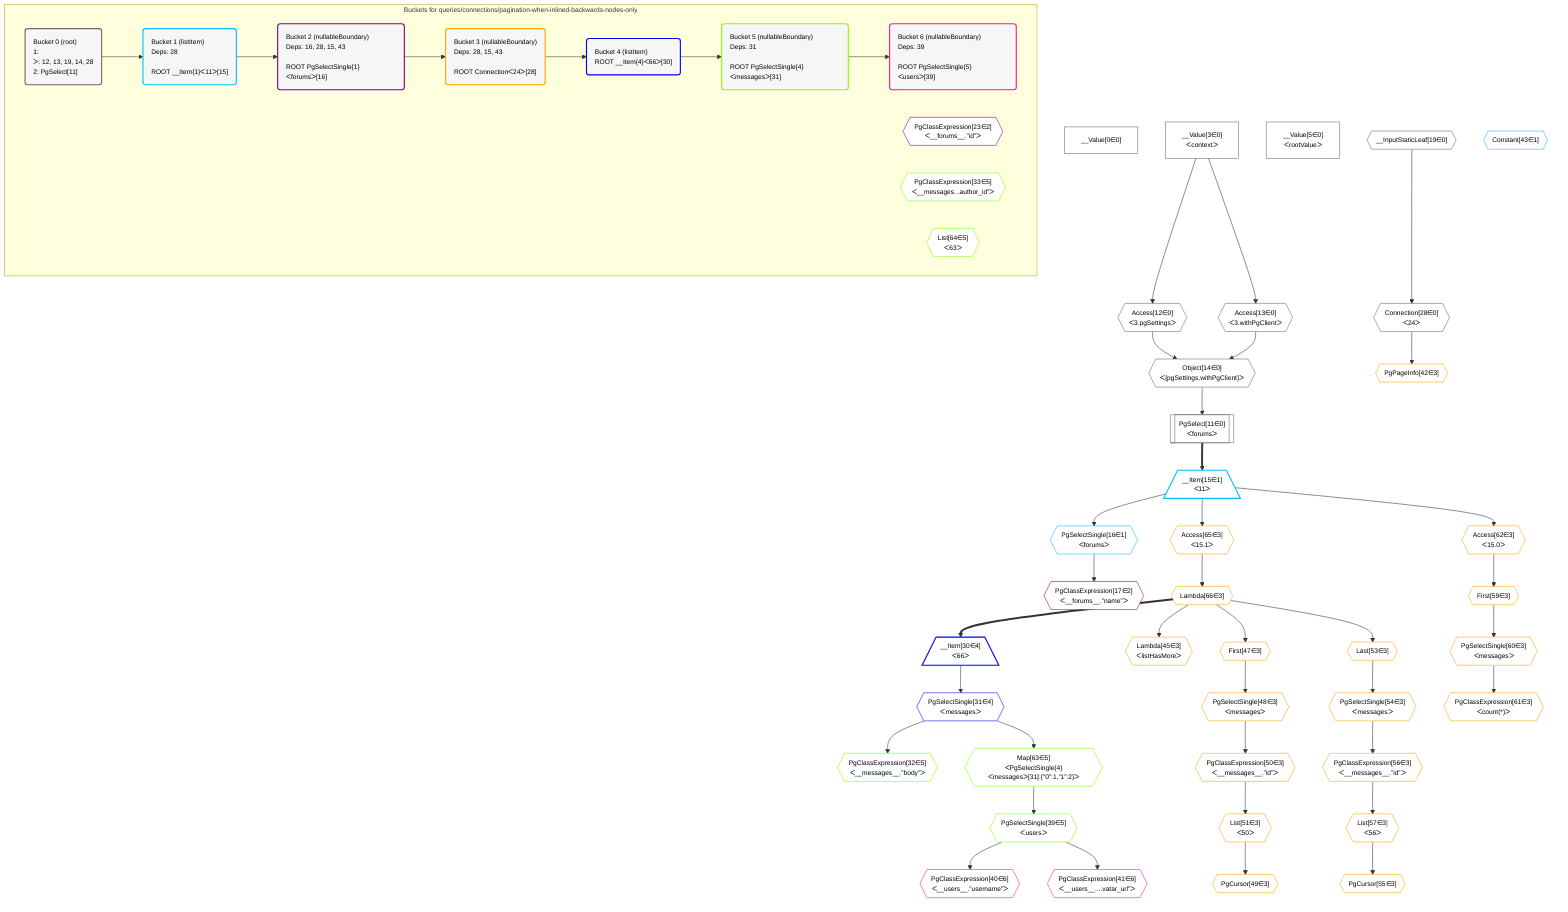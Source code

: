 %%{init: {'themeVariables': { 'fontSize': '12px'}}}%%
graph TD
    classDef path fill:#eee,stroke:#000,color:#000
    classDef plan fill:#fff,stroke-width:1px,color:#000
    classDef itemplan fill:#fff,stroke-width:2px,color:#000
    classDef unbatchedplan fill:#dff,stroke-width:1px,color:#000
    classDef sideeffectplan fill:#fcc,stroke-width:2px,color:#000
    classDef bucket fill:#f6f6f6,color:#000,stroke-width:2px,text-align:left


    %% define steps
    __Value0["__Value[0∈0]"]:::plan
    __Value3["__Value[3∈0]<br />ᐸcontextᐳ"]:::plan
    __Value5["__Value[5∈0]<br />ᐸrootValueᐳ"]:::plan
    Access12{{"Access[12∈0]<br />ᐸ3.pgSettingsᐳ"}}:::plan
    Access13{{"Access[13∈0]<br />ᐸ3.withPgClientᐳ"}}:::plan
    Object14{{"Object[14∈0]<br />ᐸ{pgSettings,withPgClient}ᐳ"}}:::plan
    PgSelect11[["PgSelect[11∈0]<br />ᐸforumsᐳ"]]:::plan
    __Item15[/"__Item[15∈1]<br />ᐸ11ᐳ"\]:::itemplan
    PgSelectSingle16{{"PgSelectSingle[16∈1]<br />ᐸforumsᐳ"}}:::plan
    PgClassExpression17{{"PgClassExpression[17∈2]<br />ᐸ__forums__.”name”ᐳ"}}:::plan
    __InputStaticLeaf19{{"__InputStaticLeaf[19∈0]"}}:::plan
    Connection28{{"Connection[28∈0]<br />ᐸ24ᐳ"}}:::plan
    Access65{{"Access[65∈3]<br />ᐸ15.1ᐳ"}}:::plan
    Lambda66{{"Lambda[66∈3]"}}:::plan
    __Item30[/"__Item[30∈4]<br />ᐸ66ᐳ"\]:::itemplan
    PgSelectSingle31{{"PgSelectSingle[31∈4]<br />ᐸmessagesᐳ"}}:::plan
    PgClassExpression32{{"PgClassExpression[32∈5]<br />ᐸ__messages__.”body”ᐳ"}}:::plan
    Map63{{"Map[63∈5]<br />ᐸPgSelectSingle{4}ᐸmessagesᐳ[31]:{”0”:1,”1”:2}ᐳ"}}:::plan
    PgSelectSingle39{{"PgSelectSingle[39∈5]<br />ᐸusersᐳ"}}:::plan
    PgClassExpression40{{"PgClassExpression[40∈6]<br />ᐸ__users__.”username”ᐳ"}}:::plan
    PgClassExpression41{{"PgClassExpression[41∈6]<br />ᐸ__users__....vatar_url”ᐳ"}}:::plan
    PgPageInfo42{{"PgPageInfo[42∈3]"}}:::plan
    Constant43{{"Constant[43∈1]"}}:::plan
    Lambda45{{"Lambda[45∈3]<br />ᐸlistHasMoreᐳ"}}:::plan
    First47{{"First[47∈3]"}}:::plan
    PgSelectSingle48{{"PgSelectSingle[48∈3]<br />ᐸmessagesᐳ"}}:::plan
    PgClassExpression50{{"PgClassExpression[50∈3]<br />ᐸ__messages__.”id”ᐳ"}}:::plan
    List51{{"List[51∈3]<br />ᐸ50ᐳ"}}:::plan
    PgCursor49{{"PgCursor[49∈3]"}}:::plan
    Last53{{"Last[53∈3]"}}:::plan
    PgSelectSingle54{{"PgSelectSingle[54∈3]<br />ᐸmessagesᐳ"}}:::plan
    PgClassExpression56{{"PgClassExpression[56∈3]<br />ᐸ__messages__.”id”ᐳ"}}:::plan
    List57{{"List[57∈3]<br />ᐸ56ᐳ"}}:::plan
    PgCursor55{{"PgCursor[55∈3]"}}:::plan
    Access62{{"Access[62∈3]<br />ᐸ15.0ᐳ"}}:::plan
    First59{{"First[59∈3]"}}:::plan
    PgSelectSingle60{{"PgSelectSingle[60∈3]<br />ᐸmessagesᐳ"}}:::plan
    PgClassExpression61{{"PgClassExpression[61∈3]<br />ᐸcount(*)ᐳ"}}:::plan

    %% plan dependencies
    __Value3 --> Access12
    __Value3 --> Access13
    Access12 & Access13 --> Object14
    Object14 --> PgSelect11
    PgSelect11 ==> __Item15
    __Item15 --> PgSelectSingle16
    PgSelectSingle16 --> PgClassExpression17
    __InputStaticLeaf19 --> Connection28
    __Item15 --> Access65
    Access65 --> Lambda66
    Lambda66 ==> __Item30
    __Item30 --> PgSelectSingle31
    PgSelectSingle31 --> PgClassExpression32
    PgSelectSingle31 --> Map63
    Map63 --> PgSelectSingle39
    PgSelectSingle39 --> PgClassExpression40
    PgSelectSingle39 --> PgClassExpression41
    Connection28 --> PgPageInfo42
    Lambda66 --> Lambda45
    Lambda66 --> First47
    First47 --> PgSelectSingle48
    PgSelectSingle48 --> PgClassExpression50
    PgClassExpression50 --> List51
    List51 --> PgCursor49
    Lambda66 --> Last53
    Last53 --> PgSelectSingle54
    PgSelectSingle54 --> PgClassExpression56
    PgClassExpression56 --> List57
    List57 --> PgCursor55
    __Item15 --> Access62
    Access62 --> First59
    First59 --> PgSelectSingle60
    PgSelectSingle60 --> PgClassExpression61

    subgraph "Buckets for queries/connections/pagination-when-inlined-backwards-nodes-only"
    Bucket0("Bucket 0 (root)<br />1: <br />ᐳ: 12, 13, 19, 14, 28<br />2: PgSelect[11]"):::bucket
    classDef bucket0 stroke:#696969
    class Bucket0,__Value0,__Value3,__Value5,PgSelect11,Access12,Access13,Object14,__InputStaticLeaf19,Connection28 bucket0
    Bucket1("Bucket 1 (listItem)<br />Deps: 28<br /><br />ROOT __Item{1}ᐸ11ᐳ[15]"):::bucket
    classDef bucket1 stroke:#00bfff
    class Bucket1,__Item15,PgSelectSingle16,Constant43 bucket1
    Bucket2("Bucket 2 (nullableBoundary)<br />Deps: 16, 28, 15, 43<br /><br />ROOT PgSelectSingle{1}ᐸforumsᐳ[16]"):::bucket
    classDef bucket2 stroke:#7f007f
    PgClassExpression23{{"PgClassExpression[23∈2]<br />ᐸ__forums__.”id”ᐳ"}}:::plan
    class Bucket2,PgClassExpression17,PgClassExpression23 bucket2
    Bucket3("Bucket 3 (nullableBoundary)<br />Deps: 28, 15, 43<br /><br />ROOT Connectionᐸ24ᐳ[28]"):::bucket
    classDef bucket3 stroke:#ffa500
    class Bucket3,PgPageInfo42,Lambda45,First47,PgSelectSingle48,PgCursor49,PgClassExpression50,List51,Last53,PgSelectSingle54,PgCursor55,PgClassExpression56,List57,First59,PgSelectSingle60,PgClassExpression61,Access62,Access65,Lambda66 bucket3
    Bucket4("Bucket 4 (listItem)<br />ROOT __Item{4}ᐸ66ᐳ[30]"):::bucket
    classDef bucket4 stroke:#0000ff
    class Bucket4,__Item30,PgSelectSingle31 bucket4
    Bucket5("Bucket 5 (nullableBoundary)<br />Deps: 31<br /><br />ROOT PgSelectSingle{4}ᐸmessagesᐳ[31]"):::bucket
    classDef bucket5 stroke:#7fff00
    PgClassExpression33{{"PgClassExpression[33∈5]<br />ᐸ__messages...author_id”ᐳ"}}:::plan
    List64{{"List[64∈5]<br />ᐸ63ᐳ"}}:::plan
    class Bucket5,PgClassExpression32,PgClassExpression33,PgSelectSingle39,Map63,List64 bucket5
    Bucket6("Bucket 6 (nullableBoundary)<br />Deps: 39<br /><br />ROOT PgSelectSingle{5}ᐸusersᐳ[39]"):::bucket
    classDef bucket6 stroke:#ff1493
    class Bucket6,PgClassExpression40,PgClassExpression41 bucket6
    Bucket0 --> Bucket1
    Bucket1 --> Bucket2
    Bucket2 --> Bucket3
    Bucket3 --> Bucket4
    Bucket4 --> Bucket5
    Bucket5 --> Bucket6
    end